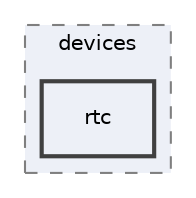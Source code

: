 digraph "src/devices/rtc"
{
 // LATEX_PDF_SIZE
  edge [fontname="Helvetica",fontsize="10",labelfontname="Helvetica",labelfontsize="10"];
  node [fontname="Helvetica",fontsize="10",shape=record];
  compound=true
  subgraph clusterdir_6fac9273c1f4413d2ee63ba6cd0b0eb2 {
    graph [ bgcolor="#edf0f7", pencolor="grey50", style="filled,dashed,", label="devices", fontname="Helvetica", fontsize="10", URL="dir_6fac9273c1f4413d2ee63ba6cd0b0eb2.html"]
  dir_3dfbf46854b8f44c469a069fceded860 [shape=box, label="rtc", style="filled,bold,", fillcolor="#edf0f7", color="grey25", URL="dir_3dfbf46854b8f44c469a069fceded860.html"];
  }
}
